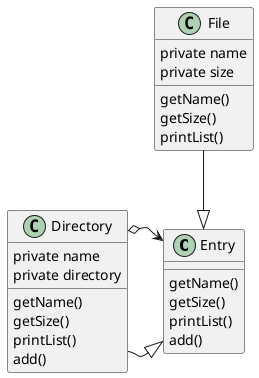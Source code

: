 @startuml

class Entry{
getName()
getSize()
printList()
add()
}

class File{
private name
private size
getName()
getSize()
printList()
}

class Directory{
private name
private directory
getName()
getSize()
printList()
add()
}

File --|>Entry
Directory --|>Entry
Directory o->Entry

@enduml